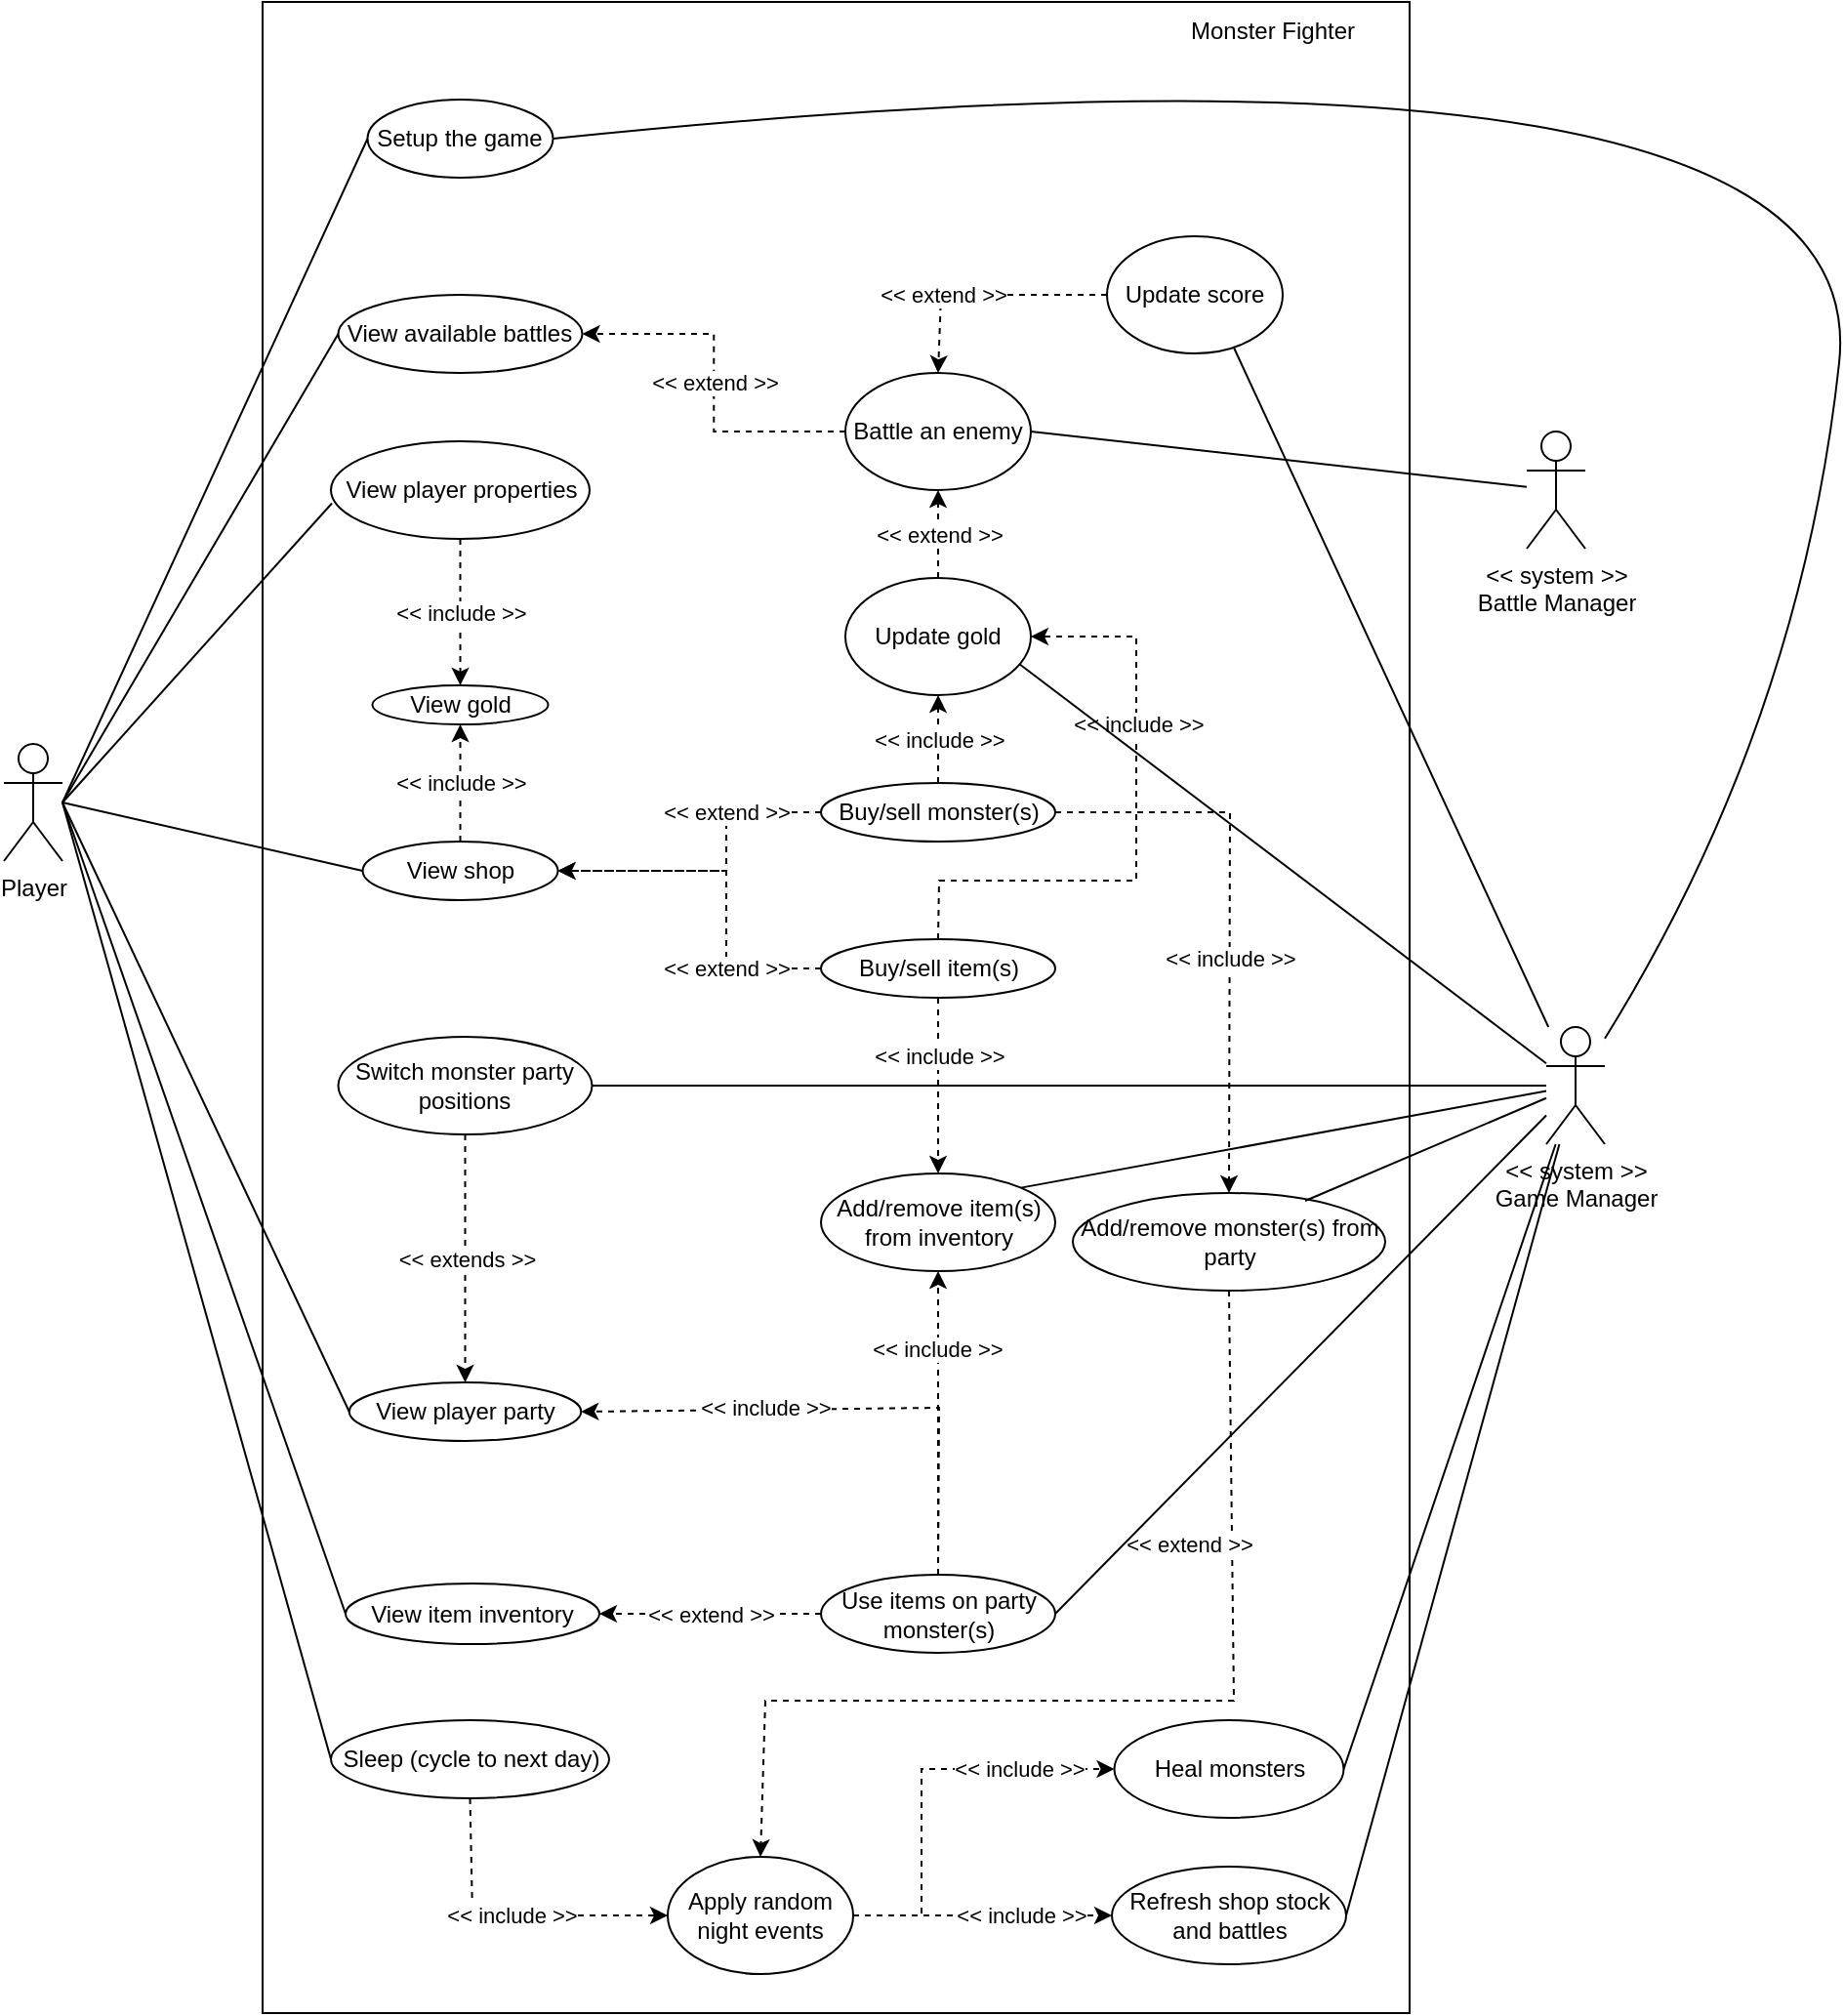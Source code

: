 <mxfile version="18.0.1" type="device"><diagram id="Bf249osYCD0AeXUfo_ZR" name="Page-1"><mxGraphModel dx="2062" dy="1122" grid="1" gridSize="10" guides="1" tooltips="1" connect="1" arrows="1" fold="1" page="1" pageScale="1" pageWidth="1169" pageHeight="1654" background="#ffffff" math="0" shadow="0"><root><mxCell id="0"/><mxCell id="1" parent="0"/><mxCell id="yKF238NmgCgFhQodFFK1-43" value="" style="rounded=0;whiteSpace=wrap;html=1;" parent="1" vertex="1"><mxGeometry x="222.5" y="120" width="587.5" height="1030" as="geometry"/></mxCell><mxCell id="yKF238NmgCgFhQodFFK1-47" style="rounded=0;orthogonalLoop=1;jettySize=auto;html=1;entryX=0;entryY=0.5;entryDx=0;entryDy=0;startArrow=none;startFill=0;endArrow=none;endFill=0;" parent="1" target="yKF238NmgCgFhQodFFK1-4" edge="1"><mxGeometry relative="1" as="geometry"><mxPoint x="120" y="530" as="sourcePoint"/></mxGeometry></mxCell><mxCell id="yKF238NmgCgFhQodFFK1-48" style="edgeStyle=none;rounded=0;orthogonalLoop=1;jettySize=auto;html=1;entryX=0;entryY=0.5;entryDx=0;entryDy=0;startArrow=none;startFill=0;endArrow=none;endFill=0;" parent="1" target="yKF238NmgCgFhQodFFK1-20" edge="1"><mxGeometry relative="1" as="geometry"><mxPoint x="120" y="530" as="sourcePoint"/></mxGeometry></mxCell><mxCell id="yKF238NmgCgFhQodFFK1-49" style="edgeStyle=none;rounded=0;orthogonalLoop=1;jettySize=auto;html=1;entryX=0;entryY=0.5;entryDx=0;entryDy=0;startArrow=none;startFill=0;endArrow=none;endFill=0;" parent="1" target="yKF238NmgCgFhQodFFK1-9" edge="1"><mxGeometry relative="1" as="geometry"><mxPoint x="120" y="530" as="sourcePoint"/></mxGeometry></mxCell><mxCell id="yKF238NmgCgFhQodFFK1-50" style="edgeStyle=none;rounded=0;orthogonalLoop=1;jettySize=auto;html=1;entryX=0;entryY=0.5;entryDx=0;entryDy=0;startArrow=none;startFill=0;endArrow=none;endFill=0;" parent="1" target="yKF238NmgCgFhQodFFK1-8" edge="1"><mxGeometry relative="1" as="geometry"><mxPoint x="120" y="530" as="sourcePoint"/></mxGeometry></mxCell><mxCell id="yKF238NmgCgFhQodFFK1-51" style="edgeStyle=none;rounded=0;orthogonalLoop=1;jettySize=auto;html=1;entryX=0;entryY=0.5;entryDx=0;entryDy=0;startArrow=none;startFill=0;endArrow=none;endFill=0;" parent="1" target="yKF238NmgCgFhQodFFK1-6" edge="1"><mxGeometry relative="1" as="geometry"><mxPoint x="120" y="530" as="sourcePoint"/></mxGeometry></mxCell><mxCell id="yKF238NmgCgFhQodFFK1-52" style="edgeStyle=none;rounded=0;orthogonalLoop=1;jettySize=auto;html=1;entryX=0;entryY=0.5;entryDx=0;entryDy=0;startArrow=none;startFill=0;endArrow=none;endFill=0;" parent="1" target="yKF238NmgCgFhQodFFK1-11" edge="1"><mxGeometry relative="1" as="geometry"><mxPoint x="120" y="530" as="sourcePoint"/></mxGeometry></mxCell><mxCell id="yKF238NmgCgFhQodFFK1-3" value="Player" style="shape=umlActor;verticalLabelPosition=bottom;verticalAlign=top;html=1;outlineConnect=0;" parent="1" vertex="1"><mxGeometry x="90" y="500" width="30" height="60" as="geometry"/></mxCell><mxCell id="yKF238NmgCgFhQodFFK1-4" value="Setup the game" style="ellipse;whiteSpace=wrap;html=1;" parent="1" vertex="1"><mxGeometry x="276.25" y="170" width="95" height="40" as="geometry"/></mxCell><mxCell id="yKF238NmgCgFhQodFFK1-21" value="&amp;lt;&amp;lt; extend &amp;gt;&amp;gt;" style="edgeStyle=orthogonalEdgeStyle;rounded=0;orthogonalLoop=1;jettySize=auto;html=1;entryX=1;entryY=0.5;entryDx=0;entryDy=0;dashed=1;" parent="1" source="yKF238NmgCgFhQodFFK1-5" target="yKF238NmgCgFhQodFFK1-20" edge="1"><mxGeometry relative="1" as="geometry"/></mxCell><mxCell id="yKF238NmgCgFhQodFFK1-5" value="Battle an enemy" style="ellipse;whiteSpace=wrap;html=1;" parent="1" vertex="1"><mxGeometry x="521" y="310" width="95" height="60" as="geometry"/></mxCell><mxCell id="yKF238NmgCgFhQodFFK1-6" value="View item inventory" style="ellipse;whiteSpace=wrap;html=1;" parent="1" vertex="1"><mxGeometry x="265" y="930" width="130" height="31" as="geometry"/></mxCell><mxCell id="yKF238NmgCgFhQodFFK1-8" value="View player party" style="ellipse;whiteSpace=wrap;html=1;" parent="1" vertex="1"><mxGeometry x="266.88" y="827" width="118.75" height="30" as="geometry"/></mxCell><mxCell id="yKF238NmgCgFhQodFFK1-9" value="View shop" style="ellipse;whiteSpace=wrap;html=1;" parent="1" vertex="1"><mxGeometry x="273.76" y="550" width="100" height="30" as="geometry"/></mxCell><mxCell id="yKF238NmgCgFhQodFFK1-11" value="Sleep (cycle to next day)" style="ellipse;whiteSpace=wrap;html=1;" parent="1" vertex="1"><mxGeometry x="257.5" y="1000" width="142.5" height="40" as="geometry"/></mxCell><mxCell id="yKF238NmgCgFhQodFFK1-14" value="Update gold" style="ellipse;whiteSpace=wrap;html=1;" parent="1" vertex="1"><mxGeometry x="521" y="415" width="95" height="60" as="geometry"/></mxCell><mxCell id="yKF238NmgCgFhQodFFK1-20" value="View available battles" style="ellipse;whiteSpace=wrap;html=1;" parent="1" vertex="1"><mxGeometry x="261.25" y="270" width="125" height="40" as="geometry"/></mxCell><mxCell id="yKF238NmgCgFhQodFFK1-40" value="Apply random night events" style="ellipse;whiteSpace=wrap;html=1;" parent="1" vertex="1"><mxGeometry x="430" y="1070" width="95" height="60" as="geometry"/></mxCell><mxCell id="yKF238NmgCgFhQodFFK1-45" value="&amp;lt;&amp;lt; system &amp;gt;&amp;gt;&lt;br&gt;Game Manager" style="shape=umlActor;verticalLabelPosition=bottom;verticalAlign=top;html=1;outlineConnect=0;" parent="1" vertex="1"><mxGeometry x="880" y="645" width="30" height="60" as="geometry"/></mxCell><mxCell id="yKF238NmgCgFhQodFFK1-59" style="edgeStyle=none;rounded=0;orthogonalLoop=1;jettySize=auto;html=1;entryX=1;entryY=0.5;entryDx=0;entryDy=0;startArrow=none;startFill=0;endArrow=none;endFill=0;" parent="1" source="yKF238NmgCgFhQodFFK1-58" target="yKF238NmgCgFhQodFFK1-5" edge="1"><mxGeometry relative="1" as="geometry"/></mxCell><mxCell id="yKF238NmgCgFhQodFFK1-58" value="&amp;lt;&amp;lt; system &amp;gt;&amp;gt;&lt;br&gt;Battle Manager" style="shape=umlActor;verticalLabelPosition=bottom;verticalAlign=top;html=1;outlineConnect=0;" parent="1" vertex="1"><mxGeometry x="870" y="340" width="30" height="60" as="geometry"/></mxCell><mxCell id="yKF238NmgCgFhQodFFK1-60" value="Monster Fighter" style="text;html=1;strokeColor=none;fillColor=none;align=center;verticalAlign=middle;whiteSpace=wrap;rounded=0;" parent="1" vertex="1"><mxGeometry x="670" y="120" width="140" height="30" as="geometry"/></mxCell><mxCell id="mkMgPOFOKoD3A4PdXTXZ-6" value="" style="endArrow=classic;html=1;rounded=0;entryX=0.5;entryY=1;entryDx=0;entryDy=0;exitX=0.5;exitY=0;exitDx=0;exitDy=0;dashed=1;" edge="1" parent="1" source="yKF238NmgCgFhQodFFK1-14" target="yKF238NmgCgFhQodFFK1-5"><mxGeometry relative="1" as="geometry"><mxPoint x="540" y="469.66" as="sourcePoint"/><mxPoint x="640" y="469.66" as="targetPoint"/></mxGeometry></mxCell><mxCell id="mkMgPOFOKoD3A4PdXTXZ-7" value="&amp;lt;&amp;lt; extend &amp;gt;&amp;gt;" style="edgeLabel;resizable=0;html=1;align=center;verticalAlign=middle;" connectable="0" vertex="1" parent="mkMgPOFOKoD3A4PdXTXZ-6"><mxGeometry relative="1" as="geometry"/></mxCell><mxCell id="mkMgPOFOKoD3A4PdXTXZ-10" value="Update score" style="ellipse;whiteSpace=wrap;html=1;" vertex="1" parent="1"><mxGeometry x="655" y="240" width="90" height="60" as="geometry"/></mxCell><mxCell id="mkMgPOFOKoD3A4PdXTXZ-11" value="" style="endArrow=classic;html=1;rounded=0;dashed=1;entryX=0.5;entryY=0;entryDx=0;entryDy=0;exitX=0;exitY=0.5;exitDx=0;exitDy=0;" edge="1" parent="1" source="mkMgPOFOKoD3A4PdXTXZ-10" target="yKF238NmgCgFhQodFFK1-5"><mxGeometry relative="1" as="geometry"><mxPoint x="570" y="320" as="sourcePoint"/><mxPoint x="670" y="320" as="targetPoint"/><Array as="points"><mxPoint x="570" y="270"/></Array></mxGeometry></mxCell><mxCell id="mkMgPOFOKoD3A4PdXTXZ-12" value="&amp;lt;&amp;lt; extend &amp;gt;&amp;gt;" style="edgeLabel;resizable=0;html=1;align=center;verticalAlign=middle;" connectable="0" vertex="1" parent="mkMgPOFOKoD3A4PdXTXZ-11"><mxGeometry relative="1" as="geometry"><mxPoint x="-22" as="offset"/></mxGeometry></mxCell><mxCell id="mkMgPOFOKoD3A4PdXTXZ-14" value="" style="endArrow=classic;html=1;rounded=0;dashed=1;entryX=0.5;entryY=0;entryDx=0;entryDy=0;exitX=0.5;exitY=1;exitDx=0;exitDy=0;" edge="1" parent="1" source="mkMgPOFOKoD3A4PdXTXZ-53" target="yKF238NmgCgFhQodFFK1-40"><mxGeometry relative="1" as="geometry"><mxPoint x="718" y="690" as="sourcePoint"/><mxPoint x="621" y="780" as="targetPoint"/><Array as="points"><mxPoint x="720" y="990"/><mxPoint x="480" y="990"/></Array></mxGeometry></mxCell><mxCell id="mkMgPOFOKoD3A4PdXTXZ-15" value="&amp;lt;&amp;lt; extend &amp;gt;&amp;gt;" style="edgeLabel;resizable=0;html=1;align=center;verticalAlign=middle;" connectable="0" vertex="1" parent="mkMgPOFOKoD3A4PdXTXZ-14"><mxGeometry relative="1" as="geometry"><mxPoint x="32" y="-80" as="offset"/></mxGeometry></mxCell><mxCell id="mkMgPOFOKoD3A4PdXTXZ-17" value="Switch monster party positions" style="ellipse;whiteSpace=wrap;html=1;" vertex="1" parent="1"><mxGeometry x="261.25" y="650" width="130" height="50" as="geometry"/></mxCell><mxCell id="mkMgPOFOKoD3A4PdXTXZ-36" value="" style="endArrow=classic;html=1;rounded=0;dashed=1;exitX=0.5;exitY=1;exitDx=0;exitDy=0;entryX=0.5;entryY=0;entryDx=0;entryDy=0;" edge="1" parent="1" source="mkMgPOFOKoD3A4PdXTXZ-17" target="yKF238NmgCgFhQodFFK1-8"><mxGeometry relative="1" as="geometry"><mxPoint x="340" y="650" as="sourcePoint"/><mxPoint x="440" y="650" as="targetPoint"/></mxGeometry></mxCell><mxCell id="mkMgPOFOKoD3A4PdXTXZ-37" value="&amp;lt;&amp;lt; extends &amp;gt;&amp;gt;" style="edgeLabel;resizable=0;html=1;align=center;verticalAlign=middle;" connectable="0" vertex="1" parent="mkMgPOFOKoD3A4PdXTXZ-36"><mxGeometry relative="1" as="geometry"/></mxCell><mxCell id="mkMgPOFOKoD3A4PdXTXZ-38" value="View player properties" style="ellipse;whiteSpace=wrap;html=1;" vertex="1" parent="1"><mxGeometry x="257.5" y="345" width="132.5" height="50" as="geometry"/></mxCell><mxCell id="mkMgPOFOKoD3A4PdXTXZ-39" value="" style="endArrow=none;html=1;rounded=0;entryX=0.004;entryY=0.635;entryDx=0;entryDy=0;entryPerimeter=0;" edge="1" parent="1" target="mkMgPOFOKoD3A4PdXTXZ-38"><mxGeometry width="50" height="50" relative="1" as="geometry"><mxPoint x="120" y="530" as="sourcePoint"/><mxPoint x="420" y="330" as="targetPoint"/></mxGeometry></mxCell><mxCell id="mkMgPOFOKoD3A4PdXTXZ-42" value="Use items on party monster(s)" style="ellipse;whiteSpace=wrap;html=1;" vertex="1" parent="1"><mxGeometry x="508.5" y="925.5" width="120" height="40" as="geometry"/></mxCell><mxCell id="mkMgPOFOKoD3A4PdXTXZ-45" value="" style="endArrow=classic;html=1;rounded=0;dashed=1;entryX=1;entryY=0.5;entryDx=0;entryDy=0;exitX=0.5;exitY=0;exitDx=0;exitDy=0;" edge="1" parent="1" source="mkMgPOFOKoD3A4PdXTXZ-42" target="yKF238NmgCgFhQodFFK1-8"><mxGeometry relative="1" as="geometry"><mxPoint x="521" y="724.66" as="sourcePoint"/><mxPoint x="621" y="724.66" as="targetPoint"/><Array as="points"><mxPoint x="569" y="840"/></Array></mxGeometry></mxCell><mxCell id="mkMgPOFOKoD3A4PdXTXZ-46" value="&amp;lt;&amp;lt; include &amp;gt;&amp;gt;" style="edgeLabel;resizable=0;html=1;align=center;verticalAlign=middle;" connectable="0" vertex="1" parent="mkMgPOFOKoD3A4PdXTXZ-45"><mxGeometry relative="1" as="geometry"><mxPoint x="-40" y="-1" as="offset"/></mxGeometry></mxCell><mxCell id="mkMgPOFOKoD3A4PdXTXZ-47" value="View gold" style="ellipse;whiteSpace=wrap;html=1;" vertex="1" parent="1"><mxGeometry x="278.76" y="470" width="90" height="20" as="geometry"/></mxCell><mxCell id="mkMgPOFOKoD3A4PdXTXZ-48" value="" style="endArrow=classic;html=1;rounded=0;dashed=1;entryX=0.5;entryY=1;entryDx=0;entryDy=0;exitX=0.5;exitY=0;exitDx=0;exitDy=0;" edge="1" parent="1" source="yKF238NmgCgFhQodFFK1-9" target="mkMgPOFOKoD3A4PdXTXZ-47"><mxGeometry relative="1" as="geometry"><mxPoint x="340" y="570" as="sourcePoint"/><mxPoint x="440" y="570" as="targetPoint"/></mxGeometry></mxCell><mxCell id="mkMgPOFOKoD3A4PdXTXZ-49" value="&amp;lt;&amp;lt; include &amp;gt;&amp;gt;" style="edgeLabel;resizable=0;html=1;align=center;verticalAlign=middle;" connectable="0" vertex="1" parent="mkMgPOFOKoD3A4PdXTXZ-48"><mxGeometry relative="1" as="geometry"/></mxCell><mxCell id="mkMgPOFOKoD3A4PdXTXZ-50" value="" style="endArrow=classic;html=1;rounded=0;dashed=1;entryX=1;entryY=0.5;entryDx=0;entryDy=0;exitX=0;exitY=0.5;exitDx=0;exitDy=0;" edge="1" parent="1" source="mkMgPOFOKoD3A4PdXTXZ-42" target="yKF238NmgCgFhQodFFK1-6"><mxGeometry relative="1" as="geometry"><mxPoint x="350" y="790" as="sourcePoint"/><mxPoint x="510" y="790" as="targetPoint"/></mxGeometry></mxCell><mxCell id="mkMgPOFOKoD3A4PdXTXZ-51" value="&amp;lt;&amp;lt; extend &amp;gt;&amp;gt;" style="edgeLabel;resizable=0;html=1;align=center;verticalAlign=middle;" connectable="0" vertex="1" parent="mkMgPOFOKoD3A4PdXTXZ-50"><mxGeometry relative="1" as="geometry"/></mxCell><mxCell id="mkMgPOFOKoD3A4PdXTXZ-53" value="Add/remove monster(s) from party" style="ellipse;whiteSpace=wrap;html=1;" vertex="1" parent="1"><mxGeometry x="637.5" y="730" width="160" height="50" as="geometry"/></mxCell><mxCell id="mkMgPOFOKoD3A4PdXTXZ-54" value="" style="endArrow=classic;html=1;rounded=0;dashed=1;exitX=0.5;exitY=1;exitDx=0;exitDy=0;entryX=0.5;entryY=0;entryDx=0;entryDy=0;" edge="1" parent="1" source="mkMgPOFOKoD3A4PdXTXZ-38" target="mkMgPOFOKoD3A4PdXTXZ-47"><mxGeometry relative="1" as="geometry"><mxPoint x="340" y="560" as="sourcePoint"/><mxPoint x="440" y="560" as="targetPoint"/></mxGeometry></mxCell><mxCell id="mkMgPOFOKoD3A4PdXTXZ-55" value="&amp;lt;&amp;lt; include &amp;gt;&amp;gt;" style="edgeLabel;resizable=0;html=1;align=center;verticalAlign=middle;" connectable="0" vertex="1" parent="mkMgPOFOKoD3A4PdXTXZ-54"><mxGeometry relative="1" as="geometry"/></mxCell><mxCell id="mkMgPOFOKoD3A4PdXTXZ-58" value="Add/remove item(s) from inventory" style="ellipse;whiteSpace=wrap;html=1;" vertex="1" parent="1"><mxGeometry x="508.5" y="720" width="120" height="50" as="geometry"/></mxCell><mxCell id="mkMgPOFOKoD3A4PdXTXZ-59" value="Buy/sell item(s)" style="ellipse;whiteSpace=wrap;html=1;" vertex="1" parent="1"><mxGeometry x="508.5" y="600" width="120" height="30" as="geometry"/></mxCell><mxCell id="mkMgPOFOKoD3A4PdXTXZ-60" value="Buy/sell monster(s)" style="ellipse;whiteSpace=wrap;html=1;" vertex="1" parent="1"><mxGeometry x="508.5" y="520" width="120" height="30" as="geometry"/></mxCell><mxCell id="mkMgPOFOKoD3A4PdXTXZ-67" value="" style="endArrow=classic;html=1;rounded=0;dashed=1;exitX=0.5;exitY=0;exitDx=0;exitDy=0;entryX=0.5;entryY=1;entryDx=0;entryDy=0;" edge="1" parent="1" source="mkMgPOFOKoD3A4PdXTXZ-60" target="yKF238NmgCgFhQodFFK1-14"><mxGeometry relative="1" as="geometry"><mxPoint x="560" y="500" as="sourcePoint"/><mxPoint x="660" y="500" as="targetPoint"/></mxGeometry></mxCell><mxCell id="mkMgPOFOKoD3A4PdXTXZ-68" value="&amp;lt;&amp;lt; include &amp;gt;&amp;gt;" style="edgeLabel;resizable=0;html=1;align=center;verticalAlign=middle;" connectable="0" vertex="1" parent="mkMgPOFOKoD3A4PdXTXZ-67"><mxGeometry relative="1" as="geometry"/></mxCell><mxCell id="mkMgPOFOKoD3A4PdXTXZ-69" value="" style="endArrow=classic;html=1;rounded=0;dashed=1;exitX=0.5;exitY=0;exitDx=0;exitDy=0;entryX=1;entryY=0.5;entryDx=0;entryDy=0;" edge="1" parent="1" source="mkMgPOFOKoD3A4PdXTXZ-59" target="yKF238NmgCgFhQodFFK1-14"><mxGeometry relative="1" as="geometry"><mxPoint x="590" y="600" as="sourcePoint"/><mxPoint x="690" y="600" as="targetPoint"/><Array as="points"><mxPoint x="569" y="570"/><mxPoint x="670" y="570"/><mxPoint x="670" y="445"/></Array></mxGeometry></mxCell><mxCell id="mkMgPOFOKoD3A4PdXTXZ-70" value="&amp;lt;&amp;lt; include &amp;gt;&amp;gt;" style="edgeLabel;resizable=0;html=1;align=center;verticalAlign=middle;" connectable="0" vertex="1" parent="mkMgPOFOKoD3A4PdXTXZ-69"><mxGeometry relative="1" as="geometry"><mxPoint x="1" y="-56" as="offset"/></mxGeometry></mxCell><mxCell id="mkMgPOFOKoD3A4PdXTXZ-71" value="" style="endArrow=classic;html=1;rounded=0;dashed=1;exitX=1;exitY=0.5;exitDx=0;exitDy=0;entryX=0.5;entryY=0;entryDx=0;entryDy=0;" edge="1" parent="1" source="mkMgPOFOKoD3A4PdXTXZ-60" target="mkMgPOFOKoD3A4PdXTXZ-53"><mxGeometry relative="1" as="geometry"><mxPoint x="665" y="540" as="sourcePoint"/><mxPoint x="765" y="540" as="targetPoint"/><Array as="points"><mxPoint x="718" y="535"/></Array></mxGeometry></mxCell><mxCell id="mkMgPOFOKoD3A4PdXTXZ-72" value="&amp;lt;&amp;lt; include &amp;gt;&amp;gt;" style="edgeLabel;resizable=0;html=1;align=center;verticalAlign=middle;" connectable="0" vertex="1" parent="mkMgPOFOKoD3A4PdXTXZ-71"><mxGeometry relative="1" as="geometry"><mxPoint y="22" as="offset"/></mxGeometry></mxCell><mxCell id="mkMgPOFOKoD3A4PdXTXZ-73" value="" style="endArrow=classic;html=1;rounded=0;dashed=1;entryX=1;entryY=0.5;entryDx=0;entryDy=0;exitX=0;exitY=0.5;exitDx=0;exitDy=0;" edge="1" parent="1" source="mkMgPOFOKoD3A4PdXTXZ-60" target="yKF238NmgCgFhQodFFK1-9"><mxGeometry relative="1" as="geometry"><mxPoint x="340" y="620" as="sourcePoint"/><mxPoint x="440" y="620" as="targetPoint"/><Array as="points"><mxPoint x="460" y="535"/><mxPoint x="460" y="565"/></Array></mxGeometry></mxCell><mxCell id="mkMgPOFOKoD3A4PdXTXZ-74" value="&amp;lt;&amp;lt; extend &amp;gt;&amp;gt;" style="edgeLabel;resizable=0;html=1;align=center;verticalAlign=middle;" connectable="0" vertex="1" parent="mkMgPOFOKoD3A4PdXTXZ-73"><mxGeometry relative="1" as="geometry"><mxPoint x="4" y="-30" as="offset"/></mxGeometry></mxCell><mxCell id="mkMgPOFOKoD3A4PdXTXZ-75" value="" style="endArrow=classic;html=1;rounded=0;dashed=1;entryX=1;entryY=0.5;entryDx=0;entryDy=0;exitX=0;exitY=0.5;exitDx=0;exitDy=0;" edge="1" parent="1" source="mkMgPOFOKoD3A4PdXTXZ-59" target="yKF238NmgCgFhQodFFK1-9"><mxGeometry relative="1" as="geometry"><mxPoint x="340" y="620" as="sourcePoint"/><mxPoint x="440" y="620" as="targetPoint"/><Array as="points"><mxPoint x="460" y="615"/><mxPoint x="460" y="565"/></Array></mxGeometry></mxCell><mxCell id="mkMgPOFOKoD3A4PdXTXZ-76" value="&amp;lt;&amp;lt; extend &amp;gt;&amp;gt;" style="edgeLabel;resizable=0;html=1;align=center;verticalAlign=middle;" connectable="0" vertex="1" parent="mkMgPOFOKoD3A4PdXTXZ-75"><mxGeometry relative="1" as="geometry"><mxPoint y="44" as="offset"/></mxGeometry></mxCell><mxCell id="mkMgPOFOKoD3A4PdXTXZ-79" value="" style="endArrow=classic;html=1;rounded=0;dashed=1;entryX=0.5;entryY=0;entryDx=0;entryDy=0;exitX=0.5;exitY=1;exitDx=0;exitDy=0;" edge="1" parent="1" source="mkMgPOFOKoD3A4PdXTXZ-59" target="mkMgPOFOKoD3A4PdXTXZ-58"><mxGeometry relative="1" as="geometry"><mxPoint x="340" y="690" as="sourcePoint"/><mxPoint x="440" y="690" as="targetPoint"/></mxGeometry></mxCell><mxCell id="mkMgPOFOKoD3A4PdXTXZ-80" value="&amp;lt;&amp;lt; include &amp;gt;&amp;gt;" style="edgeLabel;resizable=0;html=1;align=center;verticalAlign=middle;" connectable="0" vertex="1" parent="mkMgPOFOKoD3A4PdXTXZ-79"><mxGeometry relative="1" as="geometry"><mxPoint y="-15" as="offset"/></mxGeometry></mxCell><mxCell id="mkMgPOFOKoD3A4PdXTXZ-81" value="" style="endArrow=classic;html=1;rounded=0;dashed=1;entryX=0.5;entryY=1;entryDx=0;entryDy=0;exitX=0.5;exitY=0;exitDx=0;exitDy=0;" edge="1" parent="1" source="mkMgPOFOKoD3A4PdXTXZ-42" target="mkMgPOFOKoD3A4PdXTXZ-58"><mxGeometry relative="1" as="geometry"><mxPoint x="340" y="830" as="sourcePoint"/><mxPoint x="440" y="830" as="targetPoint"/></mxGeometry></mxCell><mxCell id="mkMgPOFOKoD3A4PdXTXZ-82" value="&amp;lt;&amp;lt; include &amp;gt;&amp;gt;" style="edgeLabel;resizable=0;html=1;align=center;verticalAlign=middle;" connectable="0" vertex="1" parent="mkMgPOFOKoD3A4PdXTXZ-81"><mxGeometry relative="1" as="geometry"><mxPoint x="-1" y="-38" as="offset"/></mxGeometry></mxCell><mxCell id="mkMgPOFOKoD3A4PdXTXZ-85" value="Heal monsters" style="ellipse;whiteSpace=wrap;html=1;" vertex="1" parent="1"><mxGeometry x="658.75" y="1000" width="117.5" height="50" as="geometry"/></mxCell><mxCell id="mkMgPOFOKoD3A4PdXTXZ-87" value="" style="endArrow=classic;html=1;rounded=0;dashed=1;exitX=0.5;exitY=1;exitDx=0;exitDy=0;entryX=0;entryY=0.5;entryDx=0;entryDy=0;" edge="1" parent="1" source="yKF238NmgCgFhQodFFK1-11" target="yKF238NmgCgFhQodFFK1-40"><mxGeometry relative="1" as="geometry"><mxPoint x="421" y="1080" as="sourcePoint"/><mxPoint x="521" y="1080" as="targetPoint"/><Array as="points"><mxPoint x="330" y="1100"/></Array></mxGeometry></mxCell><mxCell id="mkMgPOFOKoD3A4PdXTXZ-88" value="&amp;lt;&amp;lt; include &amp;gt;&amp;gt;" style="edgeLabel;resizable=0;html=1;align=center;verticalAlign=middle;" connectable="0" vertex="1" parent="mkMgPOFOKoD3A4PdXTXZ-87"><mxGeometry relative="1" as="geometry"/></mxCell><mxCell id="mkMgPOFOKoD3A4PdXTXZ-89" value="Refresh shop stock and battles" style="ellipse;whiteSpace=wrap;html=1;" vertex="1" parent="1"><mxGeometry x="657.5" y="1075" width="120" height="50" as="geometry"/></mxCell><mxCell id="mkMgPOFOKoD3A4PdXTXZ-90" value="" style="endArrow=classic;html=1;rounded=0;dashed=1;exitX=1;exitY=0.5;exitDx=0;exitDy=0;entryX=0;entryY=0.5;entryDx=0;entryDy=0;" edge="1" parent="1" source="yKF238NmgCgFhQodFFK1-40" target="mkMgPOFOKoD3A4PdXTXZ-89"><mxGeometry relative="1" as="geometry"><mxPoint x="525" y="1094.66" as="sourcePoint"/><mxPoint x="625" y="1094.66" as="targetPoint"/></mxGeometry></mxCell><mxCell id="mkMgPOFOKoD3A4PdXTXZ-91" value="&amp;lt;&amp;lt; include &amp;gt;&amp;gt;" style="edgeLabel;resizable=0;html=1;align=center;verticalAlign=middle;" connectable="0" vertex="1" parent="mkMgPOFOKoD3A4PdXTXZ-90"><mxGeometry relative="1" as="geometry"><mxPoint x="19" as="offset"/></mxGeometry></mxCell><mxCell id="mkMgPOFOKoD3A4PdXTXZ-92" value="" style="endArrow=classic;html=1;rounded=0;dashed=1;entryX=0;entryY=0.5;entryDx=0;entryDy=0;exitX=1;exitY=0.5;exitDx=0;exitDy=0;" edge="1" parent="1" source="yKF238NmgCgFhQodFFK1-40" target="mkMgPOFOKoD3A4PdXTXZ-85"><mxGeometry relative="1" as="geometry"><mxPoint x="490" y="1019.66" as="sourcePoint"/><mxPoint x="590" y="1019.66" as="targetPoint"/><Array as="points"><mxPoint x="560" y="1100"/><mxPoint x="560" y="1025"/></Array></mxGeometry></mxCell><mxCell id="mkMgPOFOKoD3A4PdXTXZ-93" value="&amp;lt;&amp;lt; include &amp;gt;&amp;gt;" style="edgeLabel;resizable=0;html=1;align=center;verticalAlign=middle;" connectable="0" vertex="1" parent="mkMgPOFOKoD3A4PdXTXZ-92"><mxGeometry relative="1" as="geometry"><mxPoint x="50" y="-6" as="offset"/></mxGeometry></mxCell><mxCell id="mkMgPOFOKoD3A4PdXTXZ-96" value="" style="endArrow=none;html=1;rounded=0;exitX=1;exitY=0.5;exitDx=0;exitDy=0;" edge="1" parent="1" source="mkMgPOFOKoD3A4PdXTXZ-89" target="yKF238NmgCgFhQodFFK1-45"><mxGeometry width="50" height="50" relative="1" as="geometry"><mxPoint x="550" y="700" as="sourcePoint"/><mxPoint x="600" y="650" as="targetPoint"/></mxGeometry></mxCell><mxCell id="mkMgPOFOKoD3A4PdXTXZ-97" value="" style="endArrow=none;html=1;rounded=0;exitX=1;exitY=0.5;exitDx=0;exitDy=0;" edge="1" parent="1" source="mkMgPOFOKoD3A4PdXTXZ-85" target="yKF238NmgCgFhQodFFK1-45"><mxGeometry width="50" height="50" relative="1" as="geometry"><mxPoint x="550" y="700" as="sourcePoint"/><mxPoint x="600" y="650" as="targetPoint"/></mxGeometry></mxCell><mxCell id="mkMgPOFOKoD3A4PdXTXZ-101" value="" style="endArrow=none;html=1;rounded=0;exitX=1;exitY=0.5;exitDx=0;exitDy=0;" edge="1" parent="1" source="mkMgPOFOKoD3A4PdXTXZ-17" target="yKF238NmgCgFhQodFFK1-45"><mxGeometry width="50" height="50" relative="1" as="geometry"><mxPoint x="550" y="700" as="sourcePoint"/><mxPoint x="600" y="650" as="targetPoint"/></mxGeometry></mxCell><mxCell id="mkMgPOFOKoD3A4PdXTXZ-102" value="" style="endArrow=none;html=1;rounded=0;exitX=1;exitY=0.5;exitDx=0;exitDy=0;" edge="1" parent="1" source="mkMgPOFOKoD3A4PdXTXZ-42" target="yKF238NmgCgFhQodFFK1-45"><mxGeometry width="50" height="50" relative="1" as="geometry"><mxPoint x="550" y="700" as="sourcePoint"/><mxPoint x="880" y="680" as="targetPoint"/></mxGeometry></mxCell><mxCell id="mkMgPOFOKoD3A4PdXTXZ-104" value="" style="endArrow=none;html=1;rounded=0;exitX=1;exitY=0;exitDx=0;exitDy=0;" edge="1" parent="1" source="mkMgPOFOKoD3A4PdXTXZ-58" target="yKF238NmgCgFhQodFFK1-45"><mxGeometry width="50" height="50" relative="1" as="geometry"><mxPoint x="550" y="700" as="sourcePoint"/><mxPoint x="600" y="650" as="targetPoint"/></mxGeometry></mxCell><mxCell id="mkMgPOFOKoD3A4PdXTXZ-105" value="" style="endArrow=none;html=1;rounded=0;exitX=0.744;exitY=0.08;exitDx=0;exitDy=0;exitPerimeter=0;" edge="1" parent="1" source="mkMgPOFOKoD3A4PdXTXZ-53" target="yKF238NmgCgFhQodFFK1-45"><mxGeometry width="50" height="50" relative="1" as="geometry"><mxPoint x="550" y="700" as="sourcePoint"/><mxPoint x="600" y="650" as="targetPoint"/></mxGeometry></mxCell><mxCell id="mkMgPOFOKoD3A4PdXTXZ-107" value="" style="curved=1;endArrow=none;html=1;rounded=0;entryX=1;entryY=0.5;entryDx=0;entryDy=0;endFill=0;" edge="1" parent="1" source="yKF238NmgCgFhQodFFK1-45" target="yKF238NmgCgFhQodFFK1-4"><mxGeometry width="50" height="50" relative="1" as="geometry"><mxPoint x="880" y="670" as="sourcePoint"/><mxPoint x="600" y="650" as="targetPoint"/><Array as="points"><mxPoint x="1010" y="490"/><mxPoint x="1050" y="120"/></Array></mxGeometry></mxCell><mxCell id="mkMgPOFOKoD3A4PdXTXZ-108" value="" style="endArrow=none;html=1;rounded=0;entryX=0.937;entryY=0.733;entryDx=0;entryDy=0;entryPerimeter=0;" edge="1" parent="1" source="yKF238NmgCgFhQodFFK1-45" target="yKF238NmgCgFhQodFFK1-14"><mxGeometry width="50" height="50" relative="1" as="geometry"><mxPoint x="550" y="700" as="sourcePoint"/><mxPoint x="600" y="650" as="targetPoint"/></mxGeometry></mxCell><mxCell id="mkMgPOFOKoD3A4PdXTXZ-109" value="" style="endArrow=none;html=1;rounded=0;entryX=0.722;entryY=0.95;entryDx=0;entryDy=0;entryPerimeter=0;" edge="1" parent="1" source="yKF238NmgCgFhQodFFK1-45" target="mkMgPOFOKoD3A4PdXTXZ-10"><mxGeometry width="50" height="50" relative="1" as="geometry"><mxPoint x="550" y="700" as="sourcePoint"/><mxPoint x="600" y="650" as="targetPoint"/></mxGeometry></mxCell></root></mxGraphModel></diagram></mxfile>